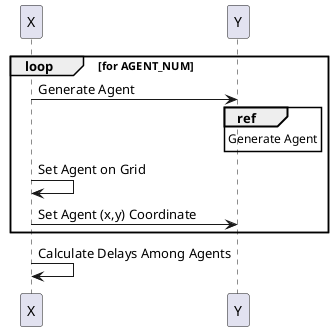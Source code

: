 @startuml
/'
 X : Agent Manager
 Y : Agent
 '/

participant X
participant Y

loop for AGENT_NUM
    X -> Y: Generate Agent
    ref over Y: Generate Agent
    X -> X: Set Agent on Grid
    X -> Y: Set Agent (x,y) Coordinate
end
X -> X: Calculate Delays Among Agents


@enduml